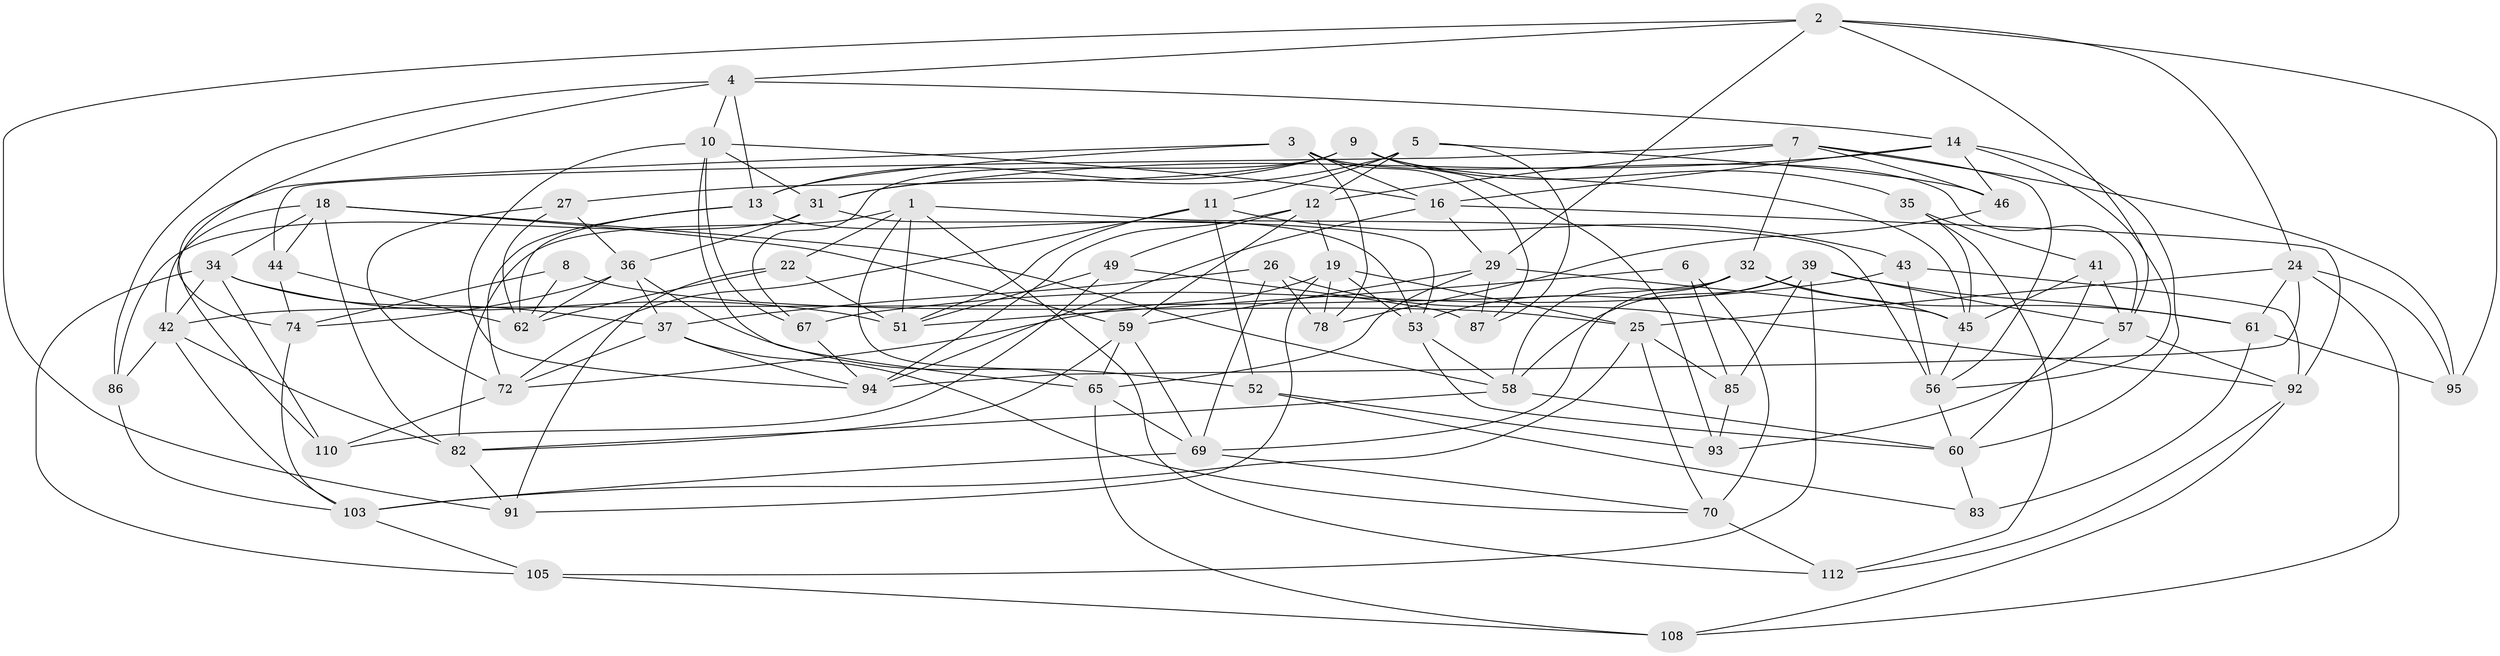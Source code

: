 // Generated by graph-tools (version 1.1) at 2025/24/03/03/25 07:24:27]
// undirected, 69 vertices, 178 edges
graph export_dot {
graph [start="1"]
  node [color=gray90,style=filled];
  1 [super="+81"];
  2 [super="+111"];
  3 [super="+15"];
  4 [super="+48"];
  5 [super="+28"];
  6;
  7 [super="+30"];
  8;
  9 [super="+17"];
  10 [super="+89"];
  11 [super="+73"];
  12 [super="+20"];
  13 [super="+38"];
  14 [super="+23"];
  16 [super="+33"];
  18 [super="+21"];
  19 [super="+101"];
  22;
  24 [super="+66"];
  25 [super="+96"];
  26;
  27;
  29 [super="+63"];
  31 [super="+79"];
  32 [super="+90"];
  34 [super="+100"];
  35;
  36 [super="+47"];
  37 [super="+76"];
  39 [super="+40"];
  41;
  42 [super="+50"];
  43;
  44;
  45 [super="+55"];
  46;
  49;
  51 [super="+54"];
  52;
  53 [super="+113"];
  56 [super="+98"];
  57 [super="+99"];
  58 [super="+84"];
  59 [super="+64"];
  60 [super="+80"];
  61 [super="+88"];
  62 [super="+68"];
  65 [super="+102"];
  67;
  69 [super="+71"];
  70 [super="+75"];
  72 [super="+77"];
  74 [super="+109"];
  78;
  82 [super="+97"];
  83;
  85;
  86;
  87;
  91;
  92 [super="+104"];
  93;
  94 [super="+107"];
  95;
  103 [super="+106"];
  105;
  108;
  110;
  112;
  1 -- 56;
  1 -- 65;
  1 -- 22;
  1 -- 112;
  1 -- 82;
  1 -- 51;
  2 -- 4;
  2 -- 91;
  2 -- 24;
  2 -- 95;
  2 -- 57;
  2 -- 29;
  3 -- 78;
  3 -- 87;
  3 -- 110;
  3 -- 16;
  3 -- 57;
  3 -- 13;
  4 -- 86;
  4 -- 74;
  4 -- 10;
  4 -- 13;
  4 -- 14;
  5 -- 46;
  5 -- 11 [weight=2];
  5 -- 12;
  5 -- 87;
  5 -- 31;
  6 -- 70 [weight=2];
  6 -- 85;
  6 -- 51;
  7 -- 56;
  7 -- 95;
  7 -- 46;
  7 -- 12;
  7 -- 44;
  7 -- 32;
  8 -- 25;
  8 -- 74 [weight=2];
  8 -- 62;
  9 -- 27;
  9 -- 35;
  9 -- 13;
  9 -- 67;
  9 -- 93;
  9 -- 45;
  10 -- 94;
  10 -- 67;
  10 -- 16;
  10 -- 65;
  10 -- 31;
  11 -- 51;
  11 -- 43;
  11 -- 52;
  11 -- 72;
  12 -- 59;
  12 -- 49;
  12 -- 94;
  12 -- 19;
  13 -- 62;
  13 -- 72;
  13 -- 53;
  14 -- 60;
  14 -- 16;
  14 -- 46;
  14 -- 31;
  14 -- 56;
  16 -- 92;
  16 -- 29;
  16 -- 94;
  18 -- 44;
  18 -- 82;
  18 -- 58;
  18 -- 59;
  18 -- 42;
  18 -- 34;
  19 -- 72;
  19 -- 53;
  19 -- 91;
  19 -- 78;
  19 -- 25;
  22 -- 91;
  22 -- 62;
  22 -- 51;
  24 -- 95;
  24 -- 25;
  24 -- 108;
  24 -- 61;
  24 -- 94;
  25 -- 70;
  25 -- 85;
  25 -- 103;
  26 -- 37;
  26 -- 78;
  26 -- 92;
  26 -- 69;
  27 -- 62;
  27 -- 72;
  27 -- 36;
  29 -- 65;
  29 -- 59;
  29 -- 45;
  29 -- 87;
  31 -- 53;
  31 -- 86;
  31 -- 36;
  32 -- 58;
  32 -- 45;
  32 -- 42;
  32 -- 61;
  32 -- 69;
  34 -- 110;
  34 -- 51;
  34 -- 105;
  34 -- 42;
  34 -- 37;
  35 -- 112;
  35 -- 41;
  35 -- 45;
  36 -- 52;
  36 -- 62;
  36 -- 74;
  36 -- 37;
  37 -- 72;
  37 -- 94;
  37 -- 70;
  39 -- 57;
  39 -- 61;
  39 -- 105;
  39 -- 85;
  39 -- 53;
  39 -- 58;
  41 -- 57;
  41 -- 45;
  41 -- 60;
  42 -- 86;
  42 -- 82;
  42 -- 103;
  43 -- 67;
  43 -- 92;
  43 -- 56;
  44 -- 62;
  44 -- 74;
  45 -- 56;
  46 -- 78;
  49 -- 110;
  49 -- 87;
  49 -- 51;
  52 -- 93;
  52 -- 83;
  53 -- 58;
  53 -- 60;
  56 -- 60;
  57 -- 93;
  57 -- 92;
  58 -- 82;
  58 -- 60;
  59 -- 65;
  59 -- 82;
  59 -- 69;
  60 -- 83;
  61 -- 83 [weight=2];
  61 -- 95;
  65 -- 108;
  65 -- 69;
  67 -- 94;
  69 -- 70;
  69 -- 103;
  70 -- 112;
  72 -- 110;
  74 -- 103;
  82 -- 91;
  85 -- 93;
  86 -- 103;
  92 -- 112;
  92 -- 108;
  103 -- 105;
  105 -- 108;
}
